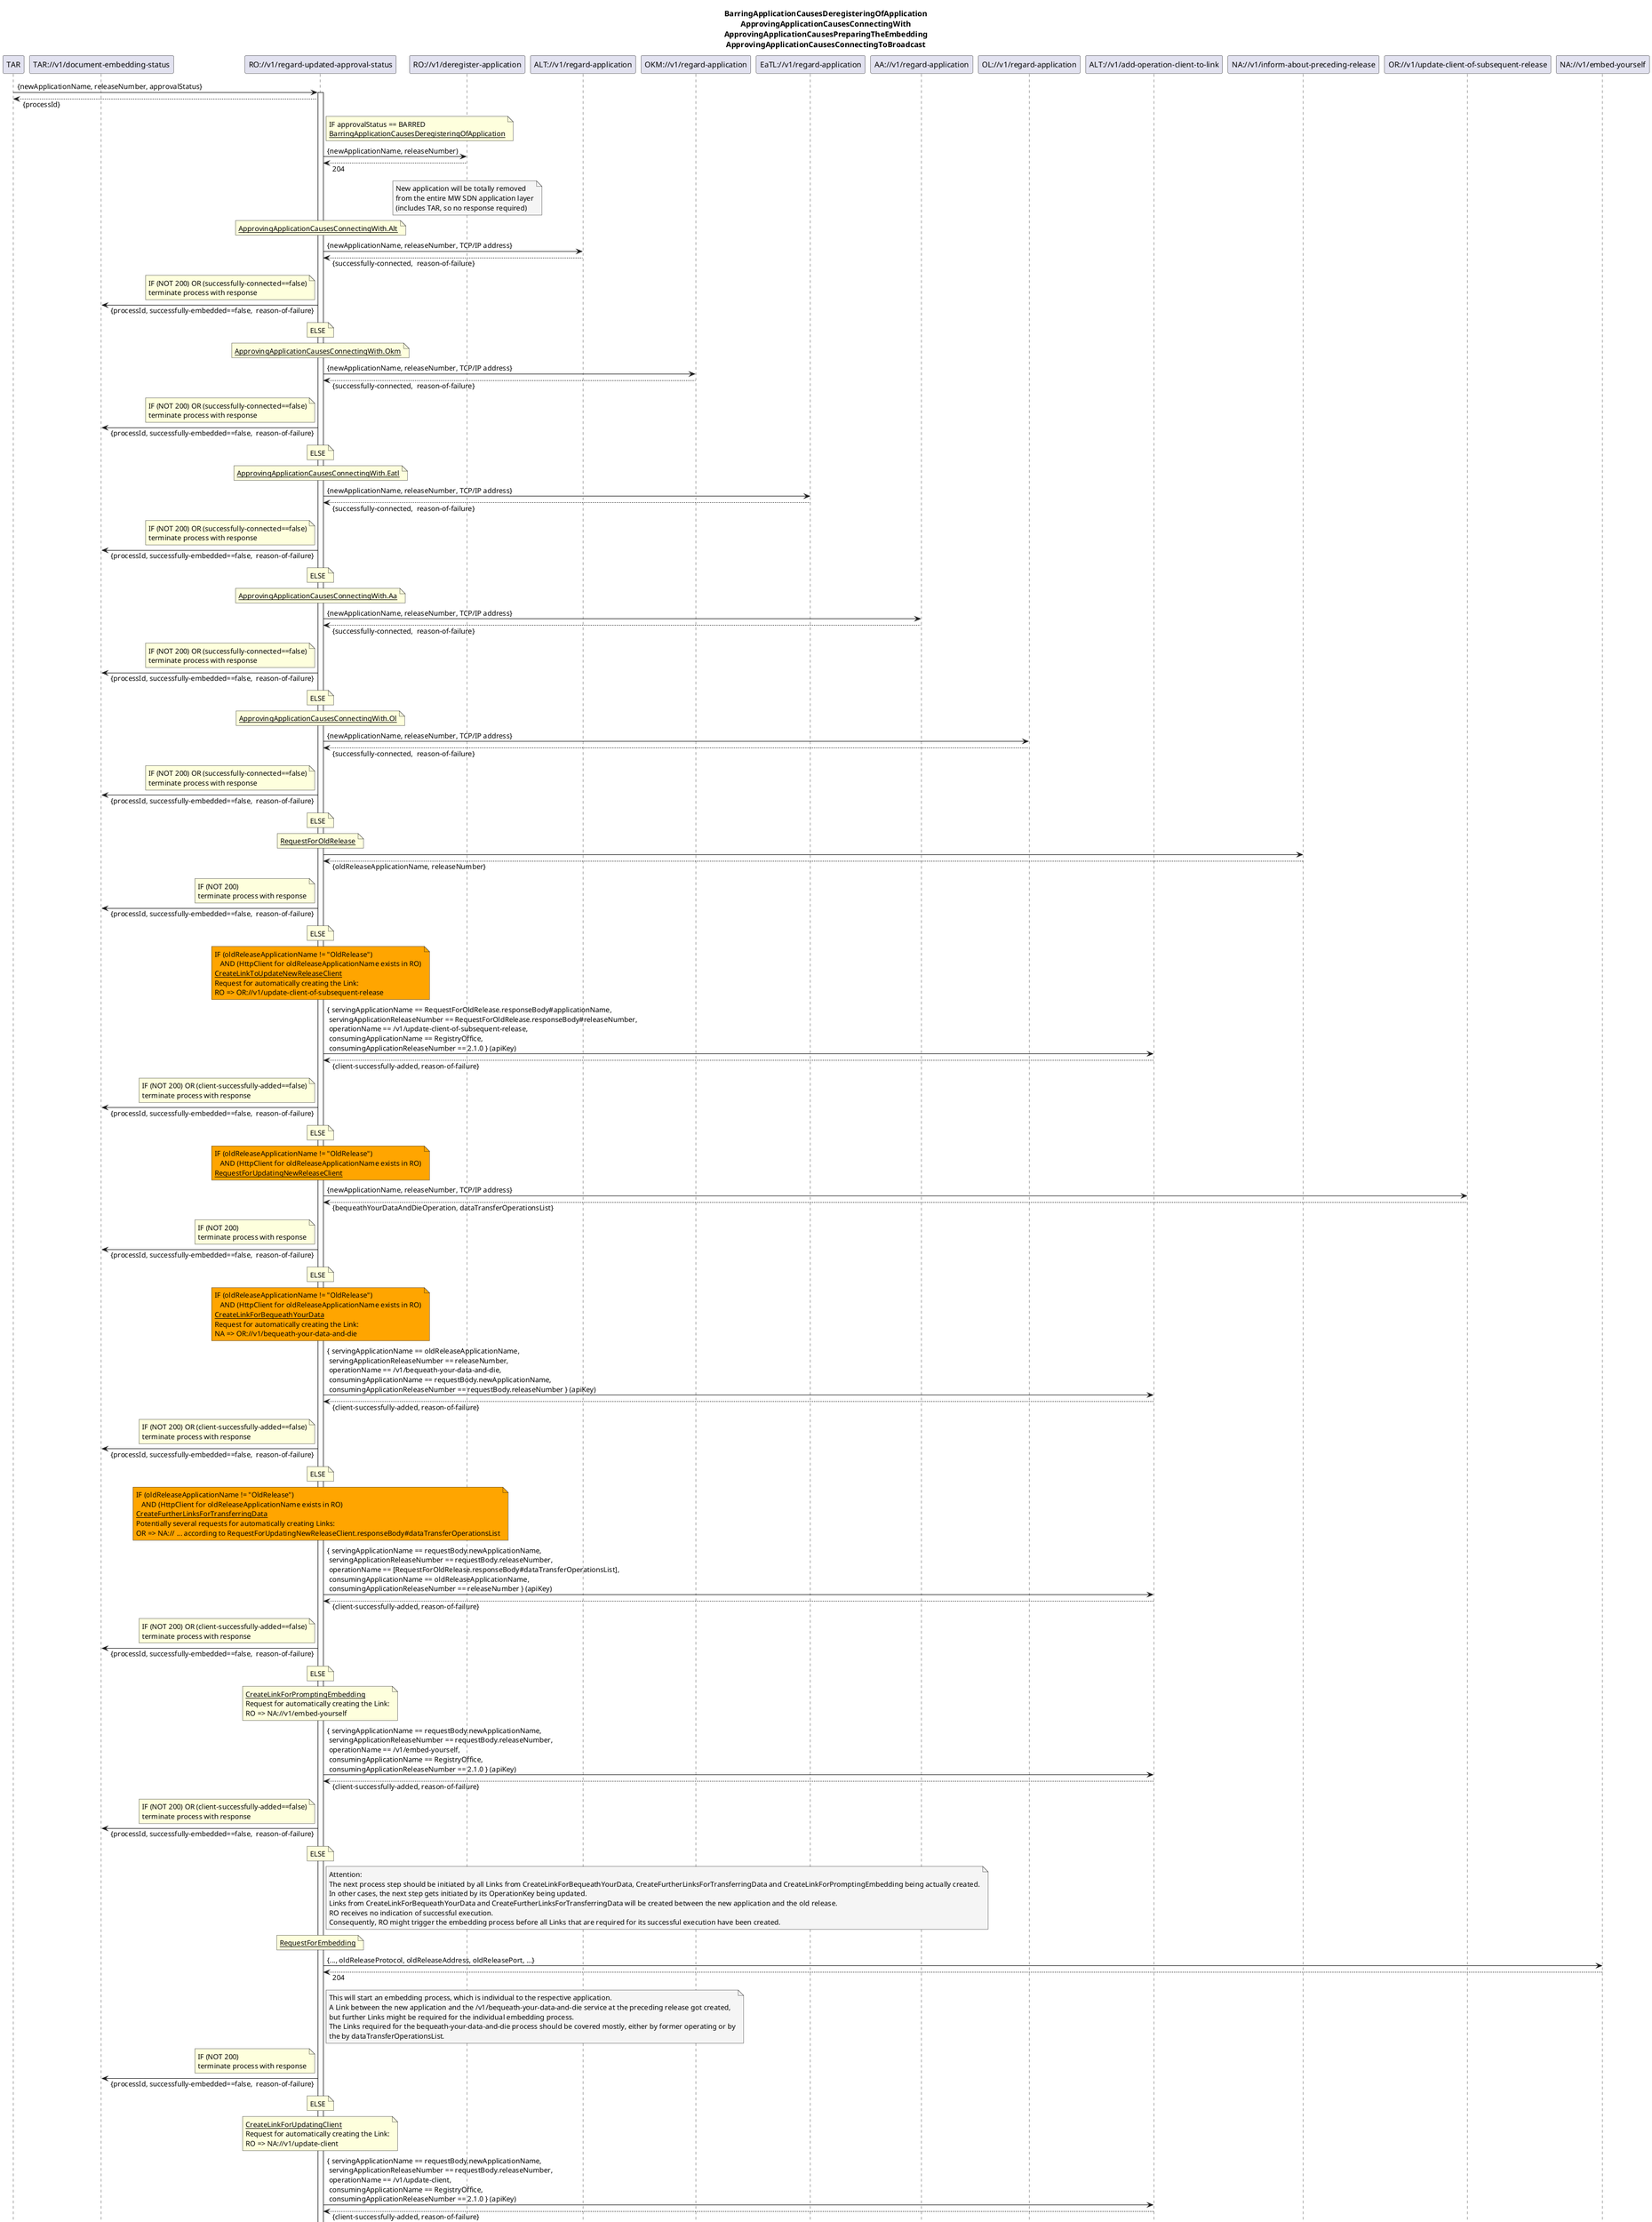 @startuml is010_regardApprovalStatusCausesSequence
skinparam responseMessageBelowArrow true

title
BarringApplicationCausesDeregisteringOfApplication
ApprovingApplicationCausesConnectingWith
ApprovingApplicationCausesPreparingTheEmbedding
ApprovingApplicationCausesConnectingToBroadcast
end title

participant "TAR" as tar
participant "TAR://v1/document-embedding-status" as tarReceiver
participant "RO://v1/regard-updated-approval-status" as ro

participant "RO://v1/deregister-application" as roDeRegister

participant "ALT://v1/regard-application" as altRegardApplication
participant "OKM://v1/regard-application" as okmRegardApplication
participant "EaTL://v1/regard-application" as eatlRegardApplication
participant "AA://v1/regard-application" as aaRegardApplication
participant "OL://v1/regard-application" as olRegardApplication

participant "ALT://v1/add-operation-client-to-link" as altAddClientToLink
participant "NA://v1/inform-about-preceding-release" as naInformAboutOR
participant "OR://v1/update-client-of-subsequent-release" as orUpdateNR
participant "NA://v1/embed-yourself" as newApplication

tar -> ro : {newApplicationName, releaseNumber, approvalStatus}
activate ro
tar <-- ro : {processId}

note right ro
IF approvalStatus == BARRED
<u>BarringApplicationCausesDeregisteringOfApplication</u>
end note
ro -> roDeRegister : {newApplicationName, releaseNumber)
ro <-- roDeRegister : 204

note over roDeRegister #WhiteSmoke
New application will be totally removed
from the entire MW SDN application layer
(includes TAR, so no response required)
end note

note over ro
<u>ApprovingApplicationCausesConnectingWith.Alt</u>
end note
ro -> altRegardApplication : {newApplicationName, releaseNumber, TCP/IP address}
ro <-- altRegardApplication : {successfully-connected,  reason-of-failure}

note left ro
IF (NOT 200) OR (successfully-connected==false)
terminate process with response
end note
tarReceiver <- ro : {processId, successfully-embedded==false,  reason-of-failure}

note over ro
ELSE
end note

note over ro
<u>ApprovingApplicationCausesConnectingWith.Okm</u>
end note
ro -> okmRegardApplication : {newApplicationName, releaseNumber, TCP/IP address}
ro <-- okmRegardApplication : {successfully-connected,  reason-of-failure}

note left ro
IF (NOT 200) OR (successfully-connected==false)
terminate process with response
end note
tarReceiver <- ro : {processId, successfully-embedded==false,  reason-of-failure}

note over ro
ELSE
end note

note over ro
<u>ApprovingApplicationCausesConnectingWith.Eatl</u>
end note
ro -> eatlRegardApplication : {newApplicationName, releaseNumber, TCP/IP address}
ro <-- eatlRegardApplication : {successfully-connected,  reason-of-failure}

note left ro
IF (NOT 200) OR (successfully-connected==false)
terminate process with response
end note
tarReceiver <- ro : {processId, successfully-embedded==false,  reason-of-failure}

note over ro
ELSE
end note

note over ro
<u>ApprovingApplicationCausesConnectingWith.Aa</u>
end note
ro -> aaRegardApplication : {newApplicationName, releaseNumber, TCP/IP address}
ro <-- aaRegardApplication : {successfully-connected,  reason-of-failure}

note left ro
IF (NOT 200) OR (successfully-connected==false)
terminate process with response
end note
tarReceiver <- ro : {processId, successfully-embedded==false,  reason-of-failure}

note over ro
ELSE
end note

note over ro
<u>ApprovingApplicationCausesConnectingWith.Ol</u>
end note
ro -> olRegardApplication : {newApplicationName, releaseNumber, TCP/IP address}
ro <-- olRegardApplication : {successfully-connected,  reason-of-failure}

note left ro
IF (NOT 200) OR (successfully-connected==false)
terminate process with response
end note
tarReceiver <- ro : {processId, successfully-embedded==false,  reason-of-failure}

note over ro
ELSE
end note

note over ro
<u>RequestForOldRelease</u>
end note
ro -> naInformAboutOR
ro <-- naInformAboutOR : {oldReleaseApplicationName, releaseNumber}

note left ro
IF (NOT 200)
terminate process with response
end note
tarReceiver <- ro : {processId, successfully-embedded==false,  reason-of-failure}

note over ro
ELSE
end note

note over ro #orange
IF (oldReleaseApplicationName != "OldRelease")
   AND (HttpClient for oldReleaseApplicationName exists in RO)
<u>CreateLinkToUpdateNewReleaseClient</u>
Request for automatically creating the Link:
RO => OR://v1/update-client-of-subsequent-release
end note
ro -> altAddClientToLink : { servingApplicationName == RequestForOldRelease.responseBody#applicationName,\n servingApplicationReleaseNumber == RequestForOldRelease.responseBody#releaseNumber,\n operationName == /v1/update-client-of-subsequent-release,\n consumingApplicationName == RegistryOffice,\n consumingApplicationReleaseNumber == 2.1.0 } (apiKey)
ro <-- altAddClientToLink : {client-successfully-added, reason-of-failure}

note left ro
IF (NOT 200) OR (client-successfully-added==false)
terminate process with response
end note
tarReceiver <- ro : {processId, successfully-embedded==false,  reason-of-failure}

note over ro
ELSE
end note

note over ro #orange
IF (oldReleaseApplicationName != "OldRelease")
   AND (HttpClient for oldReleaseApplicationName exists in RO)
<u>RequestForUpdatingNewReleaseClient</u>
end note
ro -> orUpdateNR :  {newApplicationName, releaseNumber, TCP/IP address}
ro <-- orUpdateNR : {bequeathYourDataAndDieOperation, dataTransferOperationsList}

note left ro
IF (NOT 200)
terminate process with response
end note
tarReceiver <- ro : {processId, successfully-embedded==false,  reason-of-failure}

note over ro
ELSE
end note

note over ro #orange
IF (oldReleaseApplicationName != "OldRelease")
   AND (HttpClient for oldReleaseApplicationName exists in RO)
<u>CreateLinkForBequeathYourData</u>
Request for automatically creating the Link:
NA => OR://v1/bequeath-your-data-and-die
end note
ro -> altAddClientToLink : { servingApplicationName == oldReleaseApplicationName,\n servingApplicationReleaseNumber == releaseNumber,\n operationName == /v1/bequeath-your-data-and-die,\n consumingApplicationName == requestBody.newApplicationName,\n consumingApplicationReleaseNumber == requestBody.releaseNumber } (apiKey)
ro <-- altAddClientToLink : {client-successfully-added, reason-of-failure}

note left ro
IF (NOT 200) OR (client-successfully-added==false)
terminate process with response
end note
tarReceiver <- ro : {processId, successfully-embedded==false,  reason-of-failure}

note over ro
ELSE
end note

note over ro #orange
IF (oldReleaseApplicationName != "OldRelease")
   AND (HttpClient for oldReleaseApplicationName exists in RO)
<u>CreateFurtherLinksForTransferringData</u>
Potentially several requests for automatically creating Links:
OR => NA:// ... according to RequestForUpdatingNewReleaseClient.responseBody#dataTransferOperationsList
end note
ro -> altAddClientToLink : { servingApplicationName == requestBody.newApplicationName,\n servingApplicationReleaseNumber == requestBody.releaseNumber,\n operationName == [RequestForOldRelease.responseBody#dataTransferOperationsList],\n consumingApplicationName == oldReleaseApplicationName,\n consumingApplicationReleaseNumber == releaseNumber } (apiKey)
ro <-- altAddClientToLink : {client-successfully-added, reason-of-failure}

note left ro
IF (NOT 200) OR (client-successfully-added==false)
terminate process with response
end note
tarReceiver <- ro : {processId, successfully-embedded==false,  reason-of-failure}

note over ro
ELSE
end note

note over ro
<u>CreateLinkForPromptingEmbedding</u>
Request for automatically creating the Link:
RO => NA://v1/embed-yourself
end note
ro -> altAddClientToLink : { servingApplicationName == requestBody.newApplicationName,\n servingApplicationReleaseNumber == requestBody.releaseNumber,\n operationName == /v1/embed-yourself,\n consumingApplicationName == RegistryOffice,\n consumingApplicationReleaseNumber == 2.1.0 } (apiKey)
ro <-- altAddClientToLink : {client-successfully-added, reason-of-failure}

note left ro
IF (NOT 200) OR (client-successfully-added==false)
terminate process with response
end note
tarReceiver <- ro : {processId, successfully-embedded==false,  reason-of-failure}

note over ro
ELSE
end note

note right ro #WhiteSmoke
Attention:
The next process step should be initiated by all Links from CreateLinkForBequeathYourData, CreateFurtherLinksForTransferringData and CreateLinkForPromptingEmbedding being actually created.
In other cases, the next step gets initiated by its OperationKey being updated.
Links from CreateLinkForBequeathYourData and CreateFurtherLinksForTransferringData will be created between the new application and the old release.
RO receives no indication of successful execution.
Consequently, RO might trigger the embedding process before all Links that are required for its successful execution have been created.
end note

note over ro
<u>RequestForEmbedding</u>
end note
ro -> newApplication : {..., oldReleaseProtocol, oldReleaseAddress, oldReleasePort, ...}
ro <-- newApplication : 204

note right ro #WhiteSmoke
This will start an embedding process, which is individual to the respective application.
A Link between the new application and the /v1/bequeath-your-data-and-die service at the preceding release got created,
but further Links might be required for the individual embedding process.
The Links required for the bequeath-your-data-and-die process should be covered mostly, either by former operating or by
the by dataTransferOperationsList.
end note

note left ro
IF (NOT 200)
terminate process with response
end note
tarReceiver <- ro : {processId, successfully-embedded==false,  reason-of-failure}

note over ro
ELSE
end note


note over ro
<u>CreateLinkForUpdatingClient</u>
Request for automatically creating the Link:
RO => NA://v1/update-client
end note
ro -> altAddClientToLink : { servingApplicationName == requestBody.newApplicationName,\n servingApplicationReleaseNumber == requestBody.releaseNumber,\n operationName == /v1/update-client,\n consumingApplicationName == RegistryOffice,\n consumingApplicationReleaseNumber == 2.1.0 } (apiKey)
ro <-- altAddClientToLink : {client-successfully-added, reason-of-failure}

note left ro
IF (NOT 200) OR (client-successfully-added==false)
terminate process with response
end note
tarReceiver <- ro : {processId, successfully-embedded==false,  reason-of-failure}

note over ro
ELSE
end note

note over ro
<u>CreateLinkForUpdatingOperationClient</u>
Request for automatically creating the Link:
RO => NA://v1/update-operation-client
end note
ro -> altAddClientToLink : { servingApplicationName == requestBody.newApplicationName,\n servingApplicationReleaseNumber == requestBody.releaseNumber,\n operationName == /v1/update-operation-client,\n consumingApplicationName == RegistryOffice,\n consumingApplicationReleaseNumber == 2.1.0 } (apiKey)
ro <-- altAddClientToLink : {client-successfully-added, reason-of-failure}

note left ro
IF (NOT 200) OR (client-successfully-added==false)
terminate process with response
end note
tarReceiver <- ro : {processId, successfully-embedded==false,  reason-of-failure}

note over ro
ELSE
end note

note over ro
<u>CreateLinkForDisposingRemainders</u>
Request for automatically creating the Link:
RO => NA://v1/dispose-remainders-of-deregistered-application
end note
ro -> altAddClientToLink : { servingApplicationName == requestBody.newApplicationName,\n servingApplicationReleaseNumber == requestBody.releaseNumber,\n operationName == /v1/dispose-remainders-of-deregistered-application,\n consumingApplicationName == RegistryOffice,\n consumingApplicationReleaseNumber == 2.1.0 } (apiKey)
ro <-- altAddClientToLink : {client-successfully-added, reason-of-failure}

note left ro
IF (NOT 200) OR (client-successfully-added==false)
terminate process with response
end note
tarReceiver <- ro : {processId, successfully-embedded==false,  reason-of-failure}

note over ro
ELSE
end note
tarReceiver <- ro : {successfully-embedded==true }

deactivate ro

@enduml